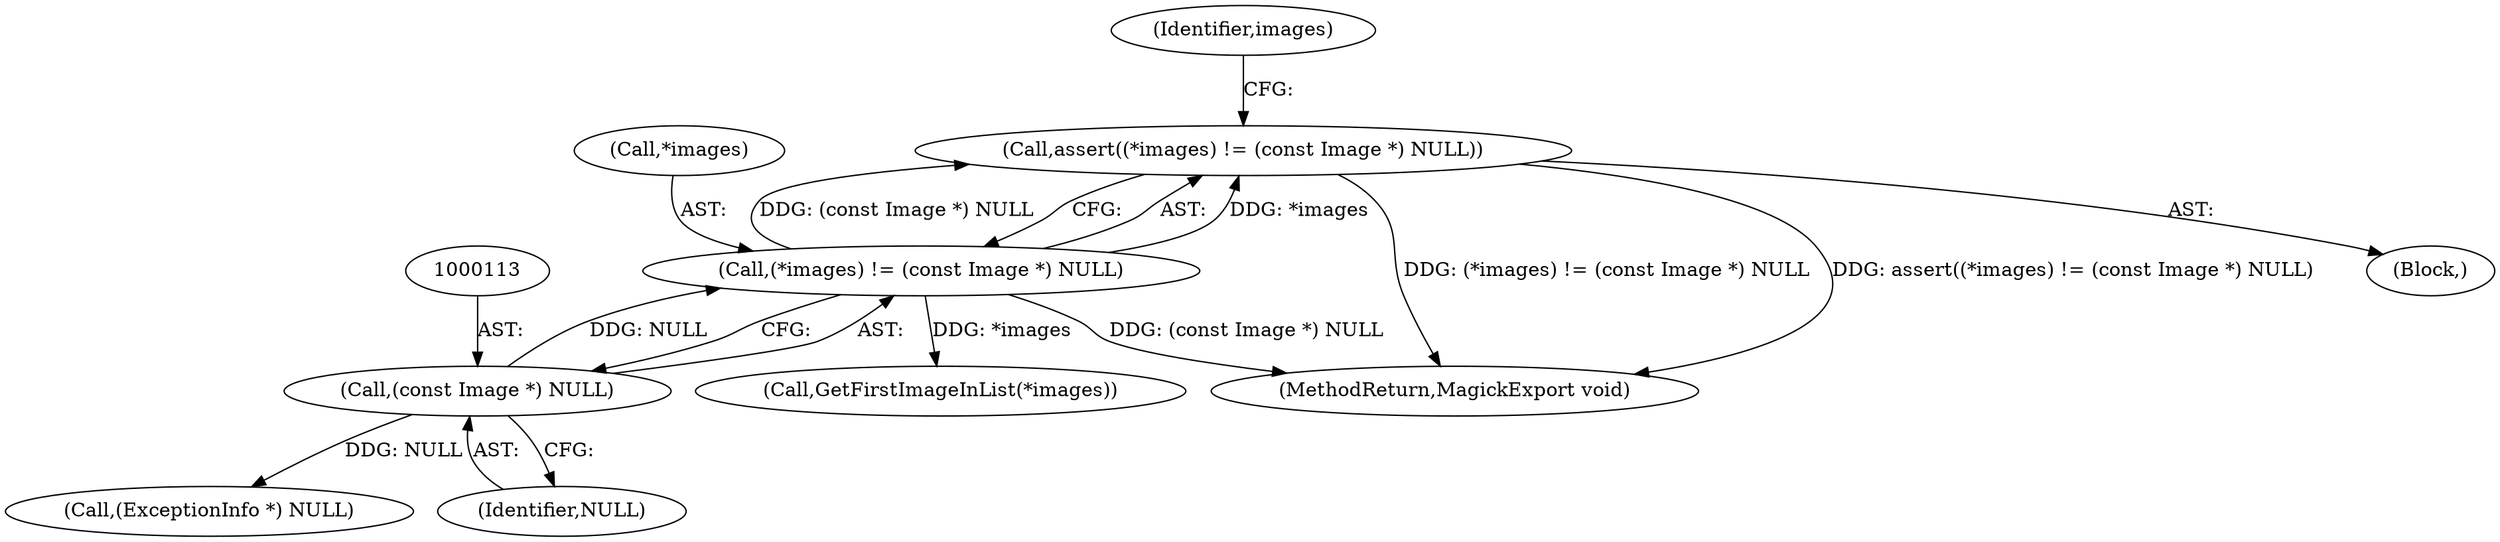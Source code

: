 digraph "0_ImageMagick6_4f31d78716ac94c85c244efcea368fea202e2ed4@API" {
"1000108" [label="(Call,assert((*images) != (const Image *) NULL))"];
"1000109" [label="(Call,(*images) != (const Image *) NULL)"];
"1000112" [label="(Call,(const Image *) NULL)"];
"1000109" [label="(Call,(*images) != (const Image *) NULL)"];
"1000110" [label="(Call,*images)"];
"1000119" [label="(Identifier,images)"];
"1000108" [label="(Call,assert((*images) != (const Image *) NULL))"];
"1000104" [label="(Block,)"];
"1000112" [label="(Call,(const Image *) NULL)"];
"1000153" [label="(Call,GetFirstImageInList(*images))"];
"1000142" [label="(Call,(ExceptionInfo *) NULL)"];
"1000114" [label="(Identifier,NULL)"];
"1000284" [label="(MethodReturn,MagickExport void)"];
"1000108" -> "1000104"  [label="AST: "];
"1000108" -> "1000109"  [label="CFG: "];
"1000109" -> "1000108"  [label="AST: "];
"1000119" -> "1000108"  [label="CFG: "];
"1000108" -> "1000284"  [label="DDG: assert((*images) != (const Image *) NULL)"];
"1000108" -> "1000284"  [label="DDG: (*images) != (const Image *) NULL"];
"1000109" -> "1000108"  [label="DDG: *images"];
"1000109" -> "1000108"  [label="DDG: (const Image *) NULL"];
"1000109" -> "1000112"  [label="CFG: "];
"1000110" -> "1000109"  [label="AST: "];
"1000112" -> "1000109"  [label="AST: "];
"1000109" -> "1000284"  [label="DDG: (const Image *) NULL"];
"1000112" -> "1000109"  [label="DDG: NULL"];
"1000109" -> "1000153"  [label="DDG: *images"];
"1000112" -> "1000114"  [label="CFG: "];
"1000113" -> "1000112"  [label="AST: "];
"1000114" -> "1000112"  [label="AST: "];
"1000112" -> "1000142"  [label="DDG: NULL"];
}
